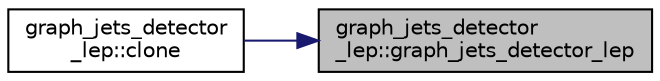 digraph "graph_jets_detector_lep::graph_jets_detector_lep"
{
 // INTERACTIVE_SVG=YES
 // LATEX_PDF_SIZE
  edge [fontname="Helvetica",fontsize="10",labelfontname="Helvetica",labelfontsize="10"];
  node [fontname="Helvetica",fontsize="10",shape=record];
  rankdir="RL";
  Node1 [label="graph_jets_detector\l_lep::graph_jets_detector_lep",height=0.2,width=0.4,color="black", fillcolor="grey75", style="filled", fontcolor="black",tooltip=" "];
  Node1 -> Node2 [dir="back",color="midnightblue",fontsize="10",style="solid",fontname="Helvetica"];
  Node2 [label="graph_jets_detector\l_lep::clone",height=0.2,width=0.4,color="black", fillcolor="white", style="filled",URL="$classgraph__jets__detector__lep.html#a25627b5200e435e6e973b26a641f42bb",tooltip=" "];
}
